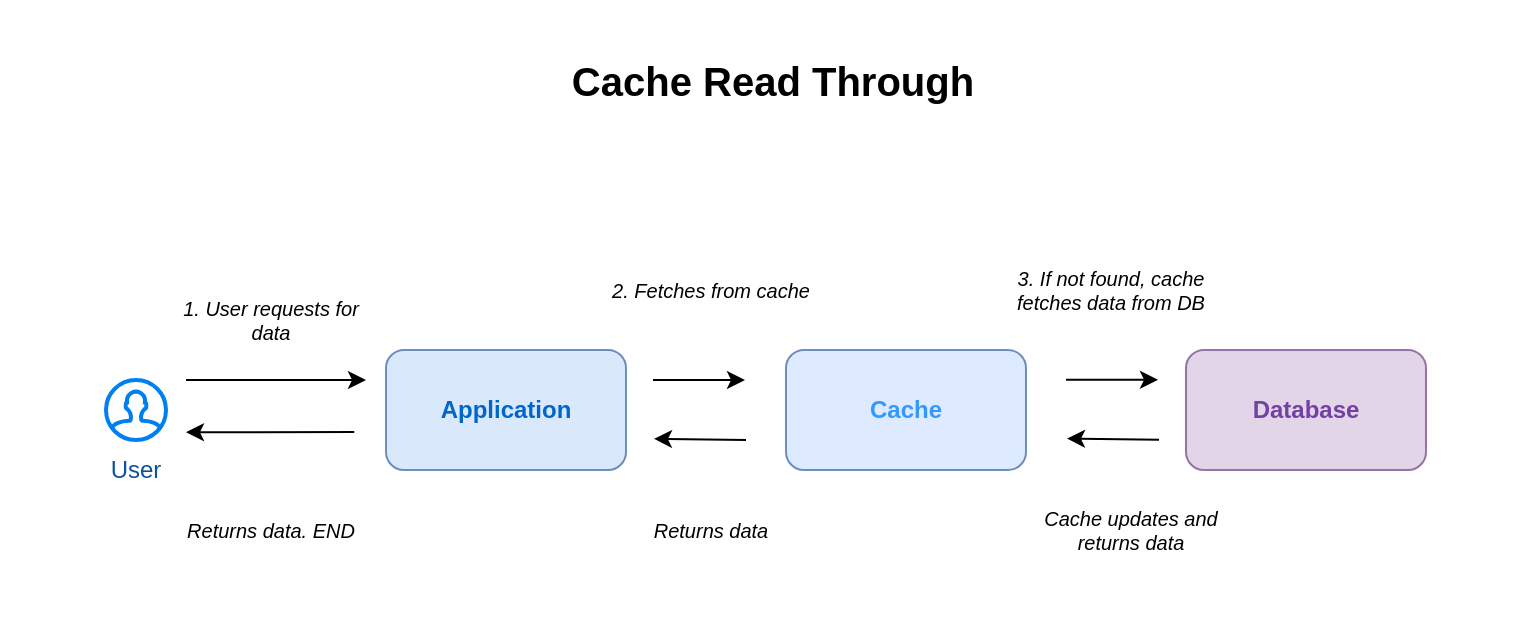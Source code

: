 <mxfile version="27.0.3">
  <diagram name="Page-1" id="HsIWlA9ryuRvEllhMJ8e">
    <mxGraphModel dx="881" dy="564" grid="1" gridSize="10" guides="1" tooltips="1" connect="1" arrows="1" fold="1" page="1" pageScale="1" pageWidth="827" pageHeight="1169" math="0" shadow="0">
      <root>
        <mxCell id="0" />
        <mxCell id="1" parent="0" />
        <mxCell id="x8EXjXUA_OM579pIJwaL-47" value="" style="rounded=0;whiteSpace=wrap;html=1;strokeColor=none;" vertex="1" parent="1">
          <mxGeometry x="87.5" y="20.5" width="765" height="315" as="geometry" />
        </mxCell>
        <mxCell id="x8EXjXUA_OM579pIJwaL-20" value="" style="html=1;verticalLabelPosition=bottom;align=center;labelBackgroundColor=#ffffff;verticalAlign=top;strokeWidth=2;strokeColor=#0080F0;shadow=0;dashed=0;shape=mxgraph.ios7.icons.user;" vertex="1" parent="1">
          <mxGeometry x="140" y="210" width="30" height="30" as="geometry" />
        </mxCell>
        <mxCell id="x8EXjXUA_OM579pIJwaL-21" value="User" style="text;html=1;align=center;verticalAlign=middle;whiteSpace=wrap;rounded=0;fontColor=#0B549D;" vertex="1" parent="1">
          <mxGeometry x="125" y="240" width="60" height="30" as="geometry" />
        </mxCell>
        <mxCell id="x8EXjXUA_OM579pIJwaL-22" value="&lt;b&gt;Application&lt;/b&gt;" style="rounded=1;whiteSpace=wrap;html=1;fillColor=#dae8fc;strokeColor=#6c8ebf;fontColor=#0066CC;" vertex="1" parent="1">
          <mxGeometry x="280" y="195" width="120" height="60" as="geometry" />
        </mxCell>
        <mxCell id="x8EXjXUA_OM579pIJwaL-23" value="&lt;b&gt;&lt;font color=&quot;#3399ff&quot;&gt;Cache&lt;/font&gt;&lt;/b&gt;" style="rounded=1;whiteSpace=wrap;html=1;fillColor=#DDEAFF;strokeColor=#6c8ebf;fontColor=#A9C4EB;" vertex="1" parent="1">
          <mxGeometry x="480" y="195" width="120" height="60" as="geometry" />
        </mxCell>
        <mxCell id="x8EXjXUA_OM579pIJwaL-24" value="&lt;b&gt;Database&lt;/b&gt;" style="rounded=1;whiteSpace=wrap;html=1;fillColor=#e1d5e7;strokeColor=#9673a6;fontColor=#7241A3;" vertex="1" parent="1">
          <mxGeometry x="680" y="195" width="120" height="60" as="geometry" />
        </mxCell>
        <mxCell id="x8EXjXUA_OM579pIJwaL-25" value="" style="endArrow=classic;html=1;rounded=0;" edge="1" parent="1">
          <mxGeometry width="50" height="50" relative="1" as="geometry">
            <mxPoint x="180" y="210" as="sourcePoint" />
            <mxPoint x="270" y="210" as="targetPoint" />
          </mxGeometry>
        </mxCell>
        <mxCell id="x8EXjXUA_OM579pIJwaL-26" value="" style="endArrow=classic;html=1;rounded=0;entryX=0.848;entryY=-0.129;entryDx=0;entryDy=0;entryPerimeter=0;" edge="1" parent="1">
          <mxGeometry width="50" height="50" relative="1" as="geometry">
            <mxPoint x="264.12" y="236" as="sourcePoint" />
            <mxPoint x="180.0" y="236.13" as="targetPoint" />
          </mxGeometry>
        </mxCell>
        <mxCell id="x8EXjXUA_OM579pIJwaL-27" value="" style="endArrow=classic;html=1;rounded=0;" edge="1" parent="1">
          <mxGeometry width="50" height="50" relative="1" as="geometry">
            <mxPoint x="413.5" y="210" as="sourcePoint" />
            <mxPoint x="459.5" y="210" as="targetPoint" />
          </mxGeometry>
        </mxCell>
        <mxCell id="x8EXjXUA_OM579pIJwaL-29" value="1. User requests for data" style="text;html=1;align=center;verticalAlign=middle;whiteSpace=wrap;rounded=0;fontSize=10;fontStyle=2" vertex="1" parent="1">
          <mxGeometry x="170" y="165" width="105" height="30" as="geometry" />
        </mxCell>
        <mxCell id="x8EXjXUA_OM579pIJwaL-30" value="2. Fetches from cache" style="text;html=1;align=center;verticalAlign=middle;whiteSpace=wrap;rounded=0;fontSize=10;fontStyle=2" vertex="1" parent="1">
          <mxGeometry x="390" y="150" width="105" height="30" as="geometry" />
        </mxCell>
        <mxCell id="x8EXjXUA_OM579pIJwaL-32" value="Returns data. END" style="text;html=1;align=center;verticalAlign=middle;whiteSpace=wrap;rounded=0;fontSize=10;fontStyle=2" vertex="1" parent="1">
          <mxGeometry x="170" y="270" width="105" height="30" as="geometry" />
        </mxCell>
        <mxCell id="x8EXjXUA_OM579pIJwaL-38" value="&lt;b&gt;Cache Read Through&lt;/b&gt;" style="text;html=1;align=center;verticalAlign=middle;whiteSpace=wrap;rounded=0;fontSize=20;" vertex="1" parent="1">
          <mxGeometry x="300" y="40" width="346.67" height="40" as="geometry" />
        </mxCell>
        <mxCell id="x8EXjXUA_OM579pIJwaL-39" value="" style="endArrow=classic;html=1;rounded=0;entryX=0.848;entryY=-0.129;entryDx=0;entryDy=0;entryPerimeter=0;" edge="1" parent="1">
          <mxGeometry width="50" height="50" relative="1" as="geometry">
            <mxPoint x="460" y="240" as="sourcePoint" />
            <mxPoint x="414.0" y="239.42" as="targetPoint" />
          </mxGeometry>
        </mxCell>
        <mxCell id="x8EXjXUA_OM579pIJwaL-40" value="" style="endArrow=classic;html=1;rounded=0;" edge="1" parent="1">
          <mxGeometry width="50" height="50" relative="1" as="geometry">
            <mxPoint x="620" y="209.87" as="sourcePoint" />
            <mxPoint x="666" y="209.87" as="targetPoint" />
          </mxGeometry>
        </mxCell>
        <mxCell id="x8EXjXUA_OM579pIJwaL-41" value="" style="endArrow=classic;html=1;rounded=0;entryX=0.848;entryY=-0.129;entryDx=0;entryDy=0;entryPerimeter=0;" edge="1" parent="1">
          <mxGeometry width="50" height="50" relative="1" as="geometry">
            <mxPoint x="666.5" y="239.87" as="sourcePoint" />
            <mxPoint x="620.5" y="239.29" as="targetPoint" />
          </mxGeometry>
        </mxCell>
        <mxCell id="x8EXjXUA_OM579pIJwaL-44" value="3. If not found, cache fetches data from DB" style="text;html=1;align=center;verticalAlign=middle;whiteSpace=wrap;rounded=0;fontSize=10;fontStyle=2" vertex="1" parent="1">
          <mxGeometry x="590" y="150" width="105" height="30" as="geometry" />
        </mxCell>
        <mxCell id="x8EXjXUA_OM579pIJwaL-45" value="Cache updates and returns data" style="text;html=1;align=center;verticalAlign=middle;whiteSpace=wrap;rounded=0;fontSize=10;fontStyle=2" vertex="1" parent="1">
          <mxGeometry x="600" y="270" width="105" height="30" as="geometry" />
        </mxCell>
        <mxCell id="x8EXjXUA_OM579pIJwaL-46" value="Returns data" style="text;html=1;align=center;verticalAlign=middle;whiteSpace=wrap;rounded=0;fontSize=10;fontStyle=2" vertex="1" parent="1">
          <mxGeometry x="390" y="270" width="105" height="30" as="geometry" />
        </mxCell>
      </root>
    </mxGraphModel>
  </diagram>
</mxfile>
